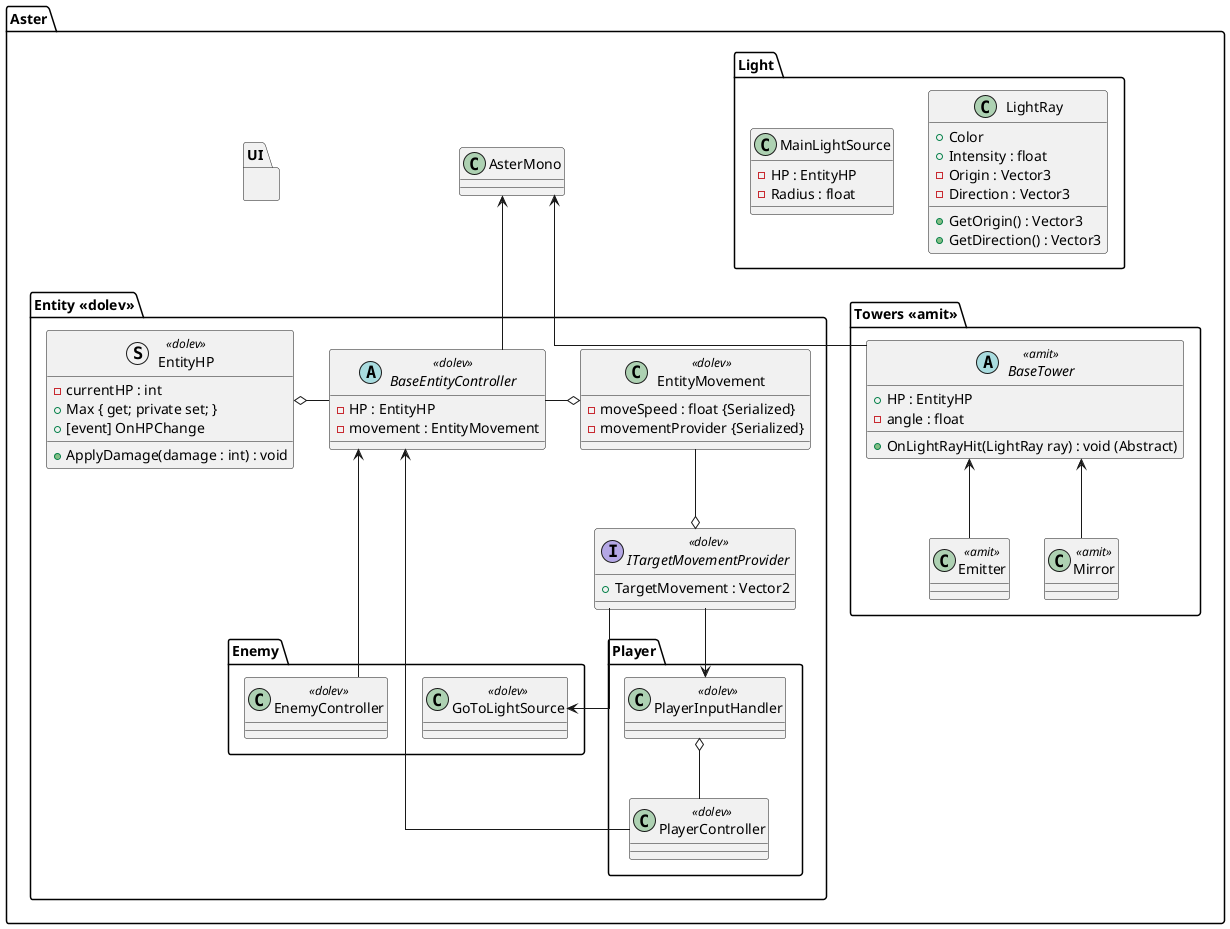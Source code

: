 @startuml
skinparam linetype ortho

package Aster {
    class AsterMono
    package Light {
        class LightRay {
            + Color
            + Intensity : float
            - Origin : Vector3
            - Direction : Vector3
            + GetOrigin() : Vector3
            + GetDirection() : Vector3
            
        }
        
        class MainLightSource {
            - HP : EntityHP
            - Radius : float
        }
        
    }
    package "Towers <<amit>>"{
        abstract class BaseTower <<amit>> {
            + HP : EntityHP
            - angle : float
            + OnLightRayHit(LightRay ray) : void (Abstract)
        }
        
        class Emitter <<amit>> {
        }
        class Mirror <<amit>> {
        }
        
        Emitter -up-> BaseTower
        Mirror -up-> BaseTower
    }
    
    BaseTower -up-> AsterMono
    
    package "Entity <<dolev>>" {
        abstract class BaseEntityController <<dolev>>
        {
            - HP : EntityHP
            - movement : EntityMovement
        }
        class EntityMovement <<dolev>>
        {
            - moveSpeed : float {Serialized}
            - movementProvider {Serialized}
        }
        struct EntityHP <<dolev>> {
            - currentHP : int
            + Max { get; private set; }
            + [event] OnHPChange
            + ApplyDamage(damage : int) : void
        }
        
        package Player {
            class PlayerController <<dolev>> 
            {
            }
            class PlayerInputHandler <<dolev>>
            {
            }
            PlayerInputHandler o-- PlayerController
        }
        
        package Enemy {
            class EnemyController <<dolev>>
            class "GoToLightSource" as GTLS <<dolev>>
        }
        
        interface ITargetMovementProvider <<dolev>>
        {
            + TargetMovement : Vector2
        }
        
        
        
        BaseEntityController -right-o EntityMovement
        BaseEntityController -left-o EntityHP
        GTLS <-up- ITargetMovementProvider
        PlayerInputHandler <-up- ITargetMovementProvider
        
        EntityMovement --o ITargetMovementProvider
    }
    
    package UI {
    }
    
    AsterMono <-- BaseEntityController
    
    BaseEntityController <-down- PlayerController
    BaseEntityController <-down- EnemyController
}
@enduml

newpage

@startuml
'Tower Defense Game
'   - Radial Map
'   - Light Source @ Middle

package UI {
    component "Tower Picker"
}

component "Light Source" as L

component "Map" 
component "Enemy"
component "Towers" 
component "Mirrors"
component "Light Condenser" as LC
component Player {
    component Health
}
component "Light Rays" as Ray

Mirrors -up-> Towers : Type of
LC -up-> Towers : Type of

L --|> Ray : emits

Player --|> Map : moves around
Enemy --|> Map : moves around
Enemy --|> L : moving towards
Player --|> Towers : interacts with / places
Enemy -- Player : hurts

Towers --|> Ray : manipulates

@enduml

newpage

@startuml

object "Light Ray" as Ray
object Entity
object Player
object Tower
object Enemy
object Currency
object "DPS Enemy" as DPS
object "Suicide Enemy" as SE

Entity <-- Player
Entity <-- Enemy

Enemy <-- DPS
Enemy <-- SE

Tower : Price

Ray : (Origin, Direction)
Ray : Color

Entity : Health
Entity : Movement (Abstract)

Player : Player Input Handler
Currency --> Player::CurrencyTrigger 
Player : Currency Counter

SE : Damage
DPS : Damage per Second

@enduml
